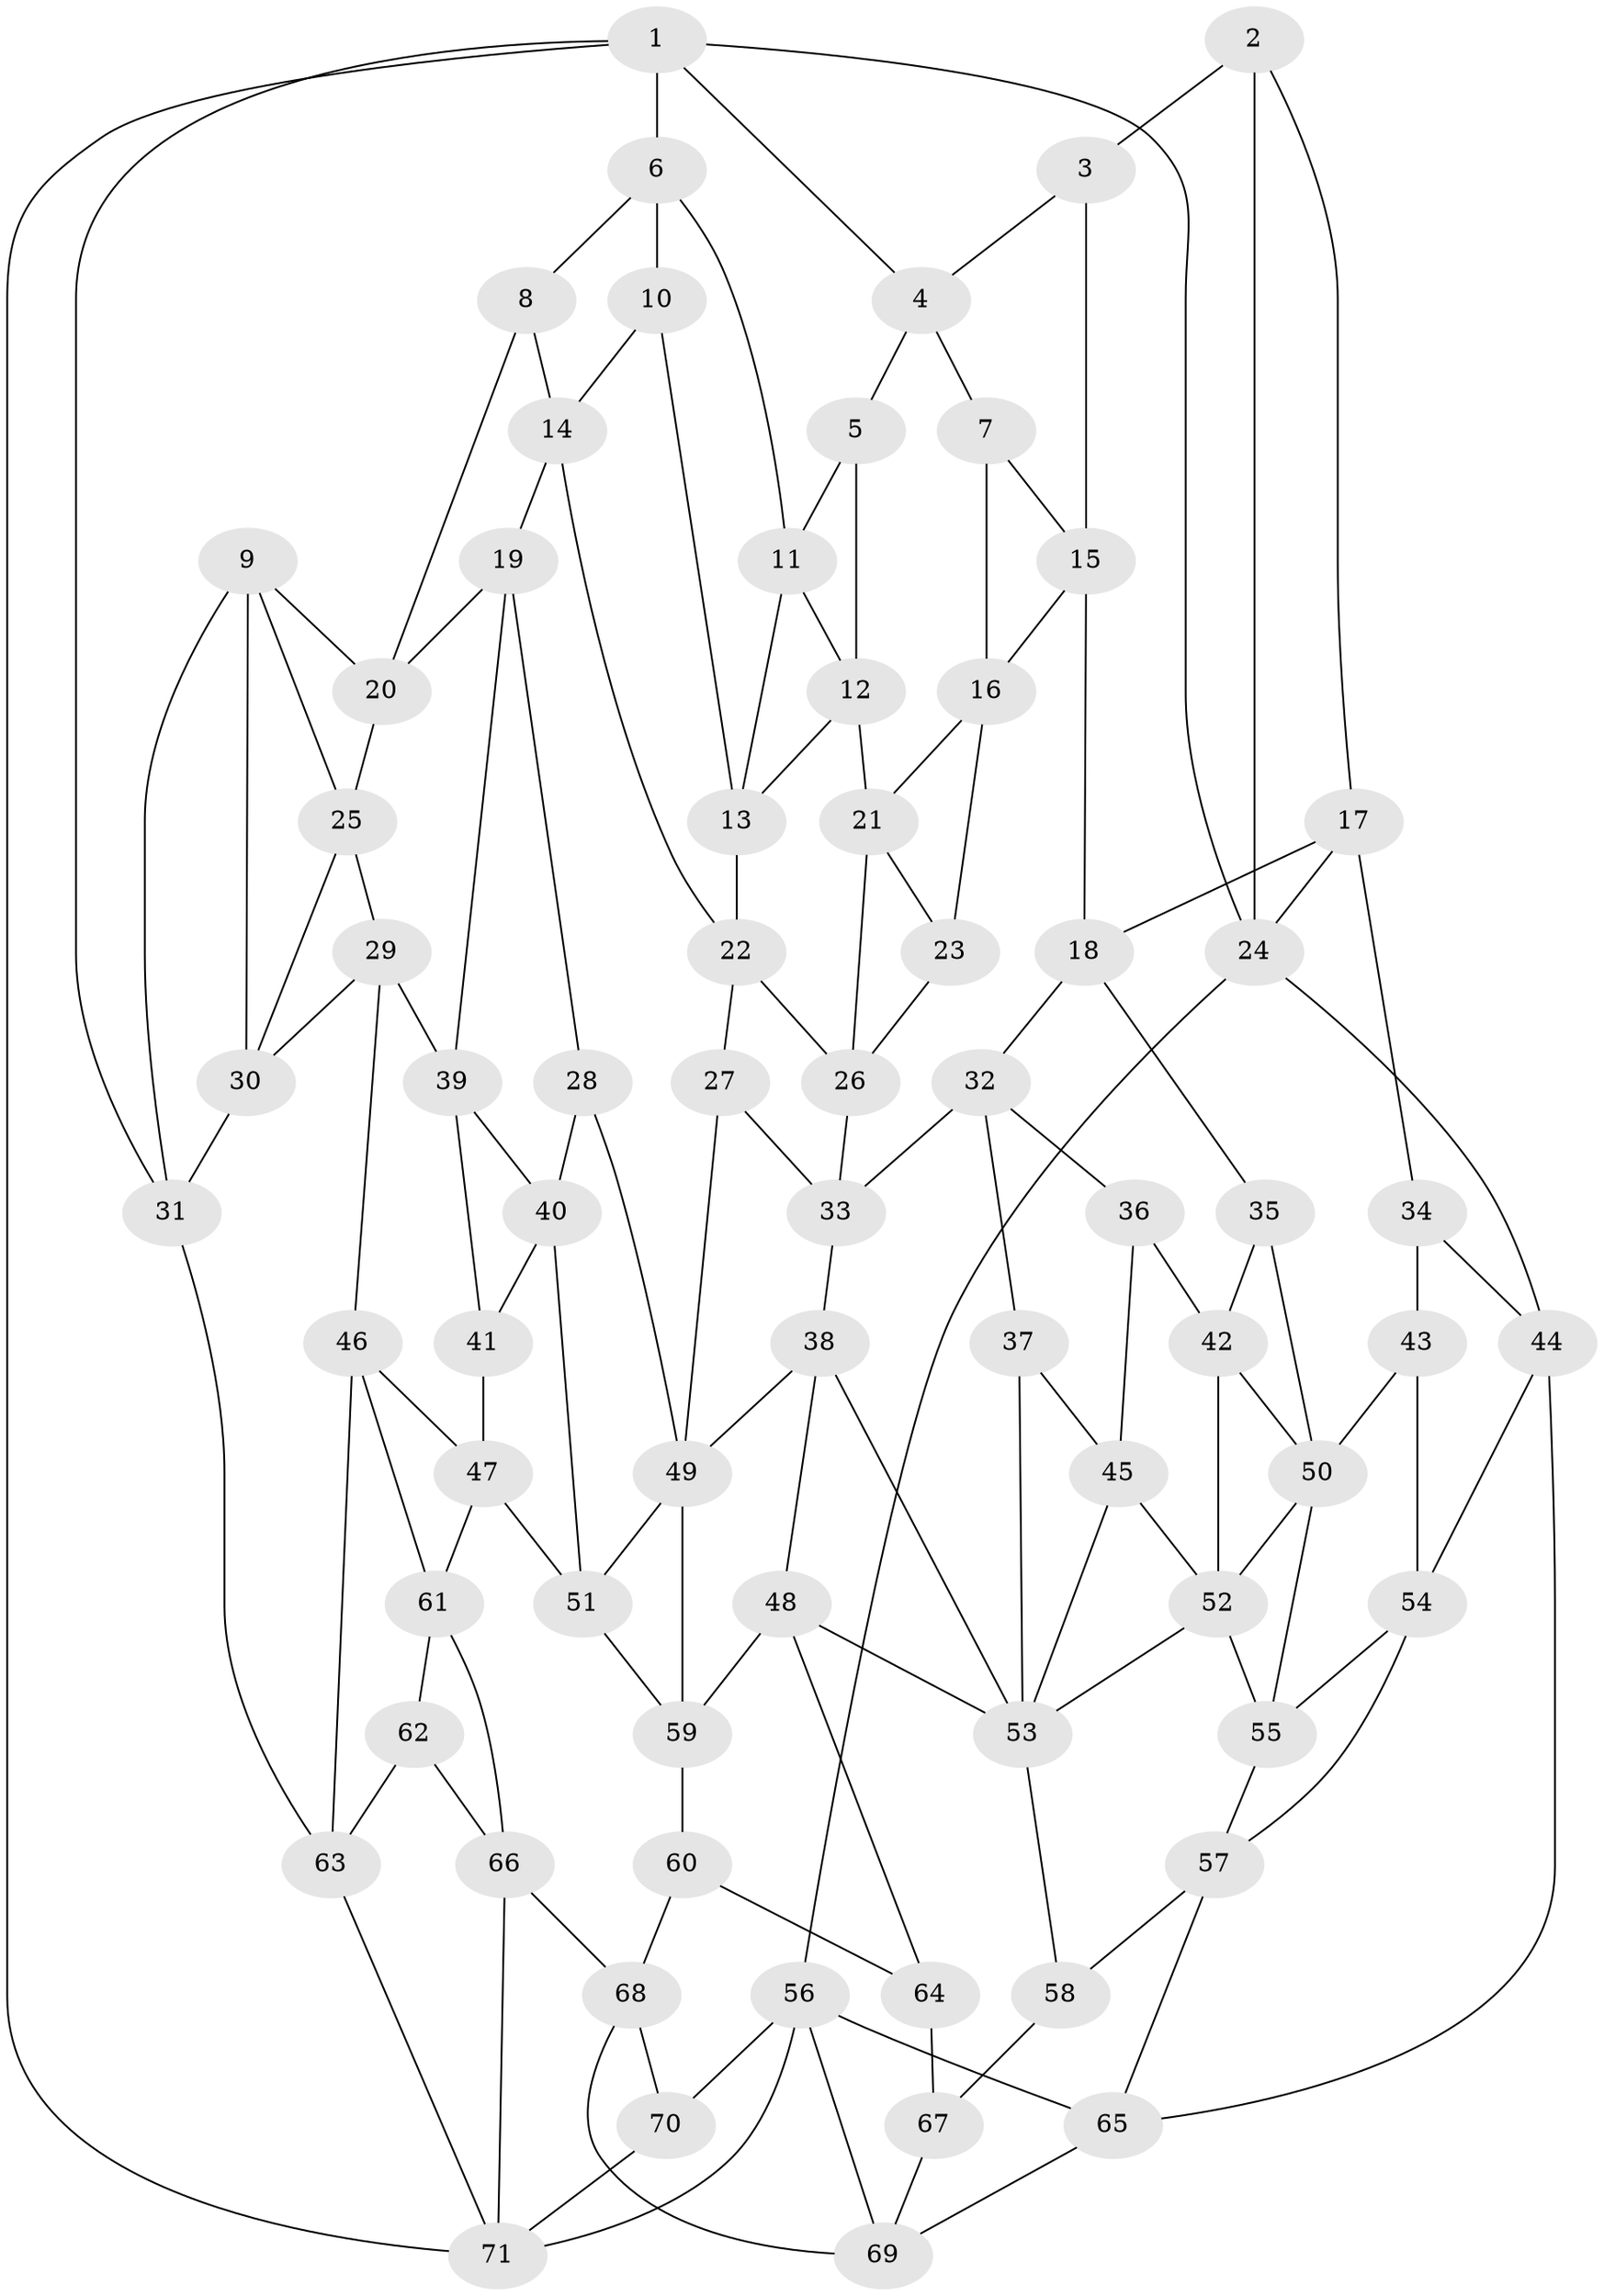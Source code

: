 // original degree distribution, {3: 0.014084507042253521, 6: 0.20422535211267606, 4: 0.21830985915492956, 5: 0.5633802816901409}
// Generated by graph-tools (version 1.1) at 2025/50/03/09/25 03:50:59]
// undirected, 71 vertices, 136 edges
graph export_dot {
graph [start="1"]
  node [color=gray90,style=filled];
  1;
  2;
  3;
  4;
  5;
  6;
  7;
  8;
  9;
  10;
  11;
  12;
  13;
  14;
  15;
  16;
  17;
  18;
  19;
  20;
  21;
  22;
  23;
  24;
  25;
  26;
  27;
  28;
  29;
  30;
  31;
  32;
  33;
  34;
  35;
  36;
  37;
  38;
  39;
  40;
  41;
  42;
  43;
  44;
  45;
  46;
  47;
  48;
  49;
  50;
  51;
  52;
  53;
  54;
  55;
  56;
  57;
  58;
  59;
  60;
  61;
  62;
  63;
  64;
  65;
  66;
  67;
  68;
  69;
  70;
  71;
  1 -- 4 [weight=1.0];
  1 -- 6 [weight=1.0];
  1 -- 24 [weight=1.0];
  1 -- 31 [weight=1.0];
  1 -- 71 [weight=1.0];
  2 -- 3 [weight=1.0];
  2 -- 17 [weight=1.0];
  2 -- 24 [weight=1.0];
  3 -- 4 [weight=1.0];
  3 -- 15 [weight=1.0];
  4 -- 5 [weight=1.0];
  4 -- 7 [weight=1.0];
  5 -- 11 [weight=1.0];
  5 -- 12 [weight=1.0];
  6 -- 8 [weight=1.0];
  6 -- 10 [weight=1.0];
  6 -- 11 [weight=1.0];
  7 -- 15 [weight=1.0];
  7 -- 16 [weight=1.0];
  8 -- 14 [weight=1.0];
  8 -- 20 [weight=1.0];
  9 -- 20 [weight=1.0];
  9 -- 25 [weight=1.0];
  9 -- 30 [weight=1.0];
  9 -- 31 [weight=1.0];
  10 -- 13 [weight=1.0];
  10 -- 14 [weight=1.0];
  11 -- 12 [weight=1.0];
  11 -- 13 [weight=1.0];
  12 -- 13 [weight=1.0];
  12 -- 21 [weight=1.0];
  13 -- 22 [weight=1.0];
  14 -- 19 [weight=1.0];
  14 -- 22 [weight=1.0];
  15 -- 16 [weight=1.0];
  15 -- 18 [weight=1.0];
  16 -- 21 [weight=1.0];
  16 -- 23 [weight=1.0];
  17 -- 18 [weight=1.0];
  17 -- 24 [weight=1.0];
  17 -- 34 [weight=1.0];
  18 -- 32 [weight=1.0];
  18 -- 35 [weight=1.0];
  19 -- 20 [weight=1.0];
  19 -- 28 [weight=1.0];
  19 -- 39 [weight=1.0];
  20 -- 25 [weight=1.0];
  21 -- 23 [weight=1.0];
  21 -- 26 [weight=1.0];
  22 -- 26 [weight=1.0];
  22 -- 27 [weight=1.0];
  23 -- 26 [weight=1.0];
  24 -- 44 [weight=1.0];
  24 -- 56 [weight=1.0];
  25 -- 29 [weight=1.0];
  25 -- 30 [weight=1.0];
  26 -- 33 [weight=1.0];
  27 -- 33 [weight=1.0];
  27 -- 49 [weight=1.0];
  28 -- 40 [weight=1.0];
  28 -- 49 [weight=1.0];
  29 -- 30 [weight=1.0];
  29 -- 39 [weight=1.0];
  29 -- 46 [weight=1.0];
  30 -- 31 [weight=1.0];
  31 -- 63 [weight=1.0];
  32 -- 33 [weight=1.0];
  32 -- 36 [weight=1.0];
  32 -- 37 [weight=1.0];
  33 -- 38 [weight=1.0];
  34 -- 43 [weight=1.0];
  34 -- 44 [weight=1.0];
  35 -- 42 [weight=1.0];
  35 -- 50 [weight=1.0];
  36 -- 42 [weight=1.0];
  36 -- 45 [weight=1.0];
  37 -- 45 [weight=1.0];
  37 -- 53 [weight=1.0];
  38 -- 48 [weight=1.0];
  38 -- 49 [weight=1.0];
  38 -- 53 [weight=1.0];
  39 -- 40 [weight=1.0];
  39 -- 41 [weight=1.0];
  40 -- 41 [weight=1.0];
  40 -- 51 [weight=1.0];
  41 -- 47 [weight=1.0];
  42 -- 50 [weight=1.0];
  42 -- 52 [weight=1.0];
  43 -- 50 [weight=2.0];
  43 -- 54 [weight=1.0];
  44 -- 54 [weight=1.0];
  44 -- 65 [weight=1.0];
  45 -- 52 [weight=1.0];
  45 -- 53 [weight=1.0];
  46 -- 47 [weight=1.0];
  46 -- 61 [weight=1.0];
  46 -- 63 [weight=1.0];
  47 -- 51 [weight=1.0];
  47 -- 61 [weight=1.0];
  48 -- 53 [weight=1.0];
  48 -- 59 [weight=1.0];
  48 -- 64 [weight=1.0];
  49 -- 51 [weight=2.0];
  49 -- 59 [weight=1.0];
  50 -- 52 [weight=1.0];
  50 -- 55 [weight=1.0];
  51 -- 59 [weight=1.0];
  52 -- 53 [weight=1.0];
  52 -- 55 [weight=1.0];
  53 -- 58 [weight=1.0];
  54 -- 55 [weight=1.0];
  54 -- 57 [weight=1.0];
  55 -- 57 [weight=1.0];
  56 -- 65 [weight=1.0];
  56 -- 69 [weight=1.0];
  56 -- 70 [weight=1.0];
  56 -- 71 [weight=1.0];
  57 -- 58 [weight=1.0];
  57 -- 65 [weight=1.0];
  58 -- 67 [weight=1.0];
  59 -- 60 [weight=1.0];
  60 -- 64 [weight=1.0];
  60 -- 68 [weight=1.0];
  61 -- 62 [weight=1.0];
  61 -- 66 [weight=1.0];
  62 -- 63 [weight=1.0];
  62 -- 66 [weight=1.0];
  63 -- 71 [weight=1.0];
  64 -- 67 [weight=2.0];
  65 -- 69 [weight=1.0];
  66 -- 68 [weight=1.0];
  66 -- 71 [weight=1.0];
  67 -- 69 [weight=1.0];
  68 -- 69 [weight=1.0];
  68 -- 70 [weight=1.0];
  70 -- 71 [weight=1.0];
}
